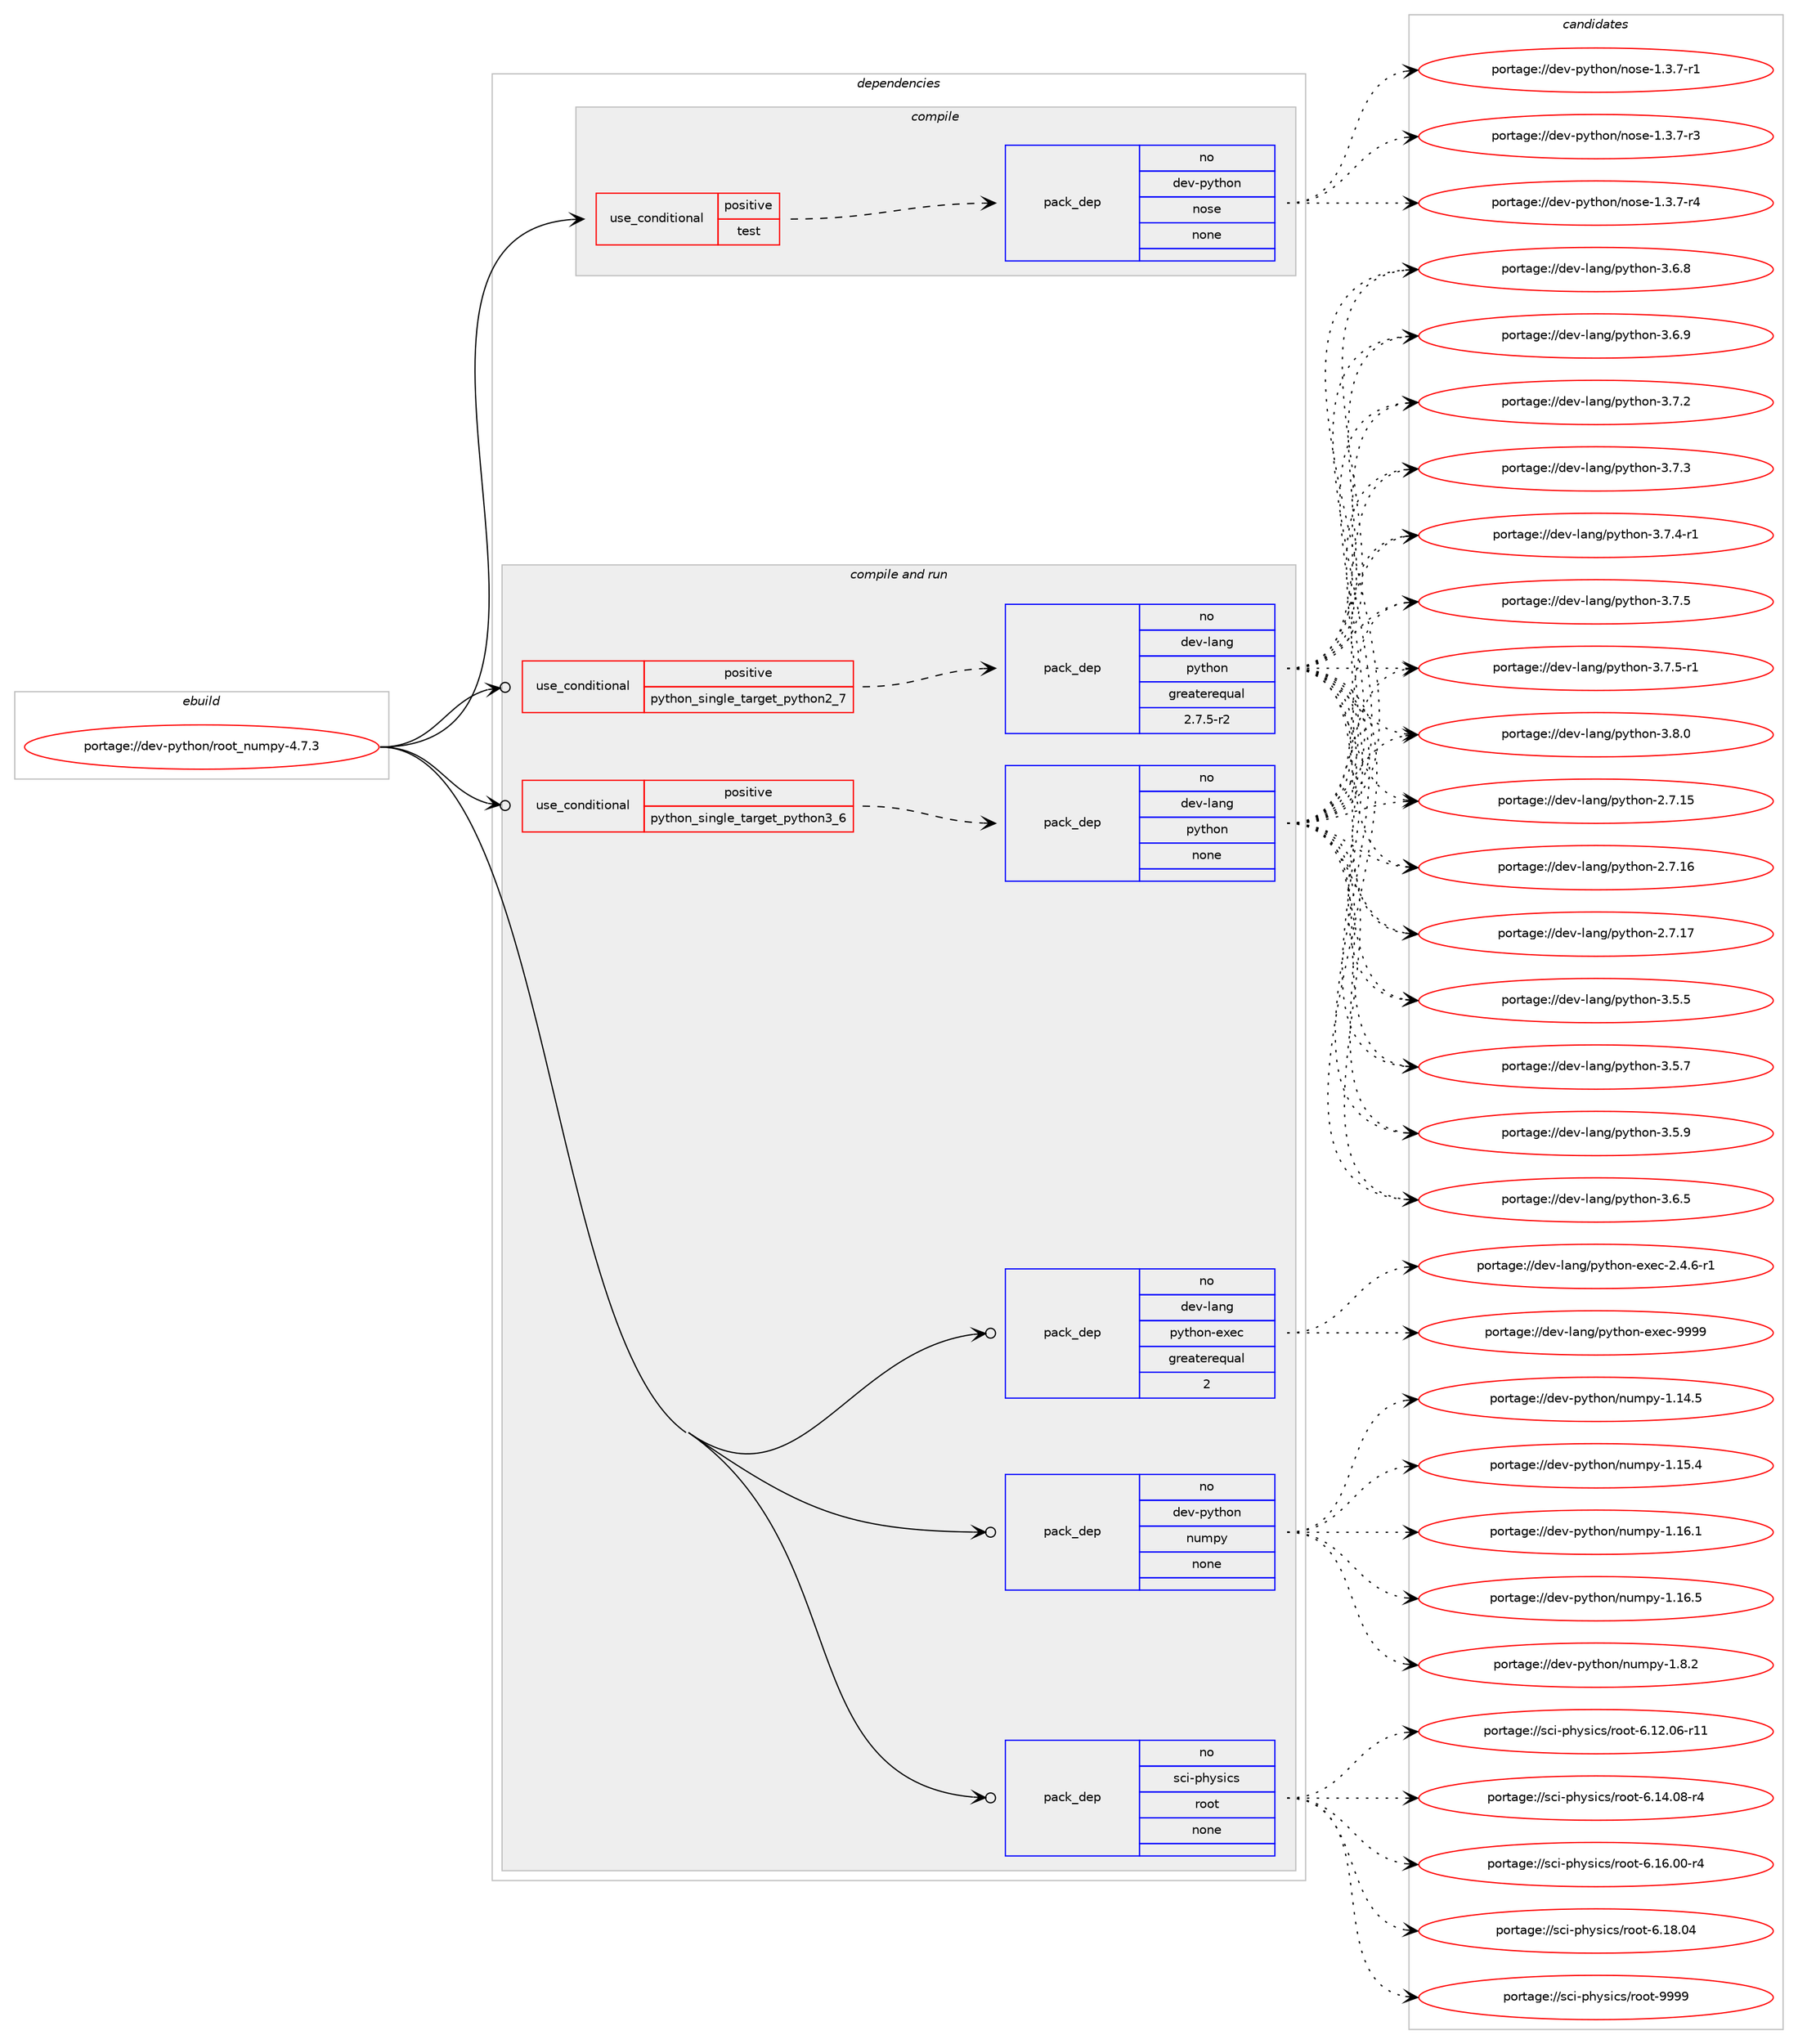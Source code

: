 digraph prolog {

# *************
# Graph options
# *************

newrank=true;
concentrate=true;
compound=true;
graph [rankdir=LR,fontname=Helvetica,fontsize=10,ranksep=1.5];#, ranksep=2.5, nodesep=0.2];
edge  [arrowhead=vee];
node  [fontname=Helvetica,fontsize=10];

# **********
# The ebuild
# **********

subgraph cluster_leftcol {
color=gray;
rank=same;
label=<<i>ebuild</i>>;
id [label="portage://dev-python/root_numpy-4.7.3", color=red, width=4, href="../dev-python/root_numpy-4.7.3.svg"];
}

# ****************
# The dependencies
# ****************

subgraph cluster_midcol {
color=gray;
label=<<i>dependencies</i>>;
subgraph cluster_compile {
fillcolor="#eeeeee";
style=filled;
label=<<i>compile</i>>;
subgraph cond38121 {
dependency170731 [label=<<TABLE BORDER="0" CELLBORDER="1" CELLSPACING="0" CELLPADDING="4"><TR><TD ROWSPAN="3" CELLPADDING="10">use_conditional</TD></TR><TR><TD>positive</TD></TR><TR><TD>test</TD></TR></TABLE>>, shape=none, color=red];
subgraph pack129207 {
dependency170732 [label=<<TABLE BORDER="0" CELLBORDER="1" CELLSPACING="0" CELLPADDING="4" WIDTH="220"><TR><TD ROWSPAN="6" CELLPADDING="30">pack_dep</TD></TR><TR><TD WIDTH="110">no</TD></TR><TR><TD>dev-python</TD></TR><TR><TD>nose</TD></TR><TR><TD>none</TD></TR><TR><TD></TD></TR></TABLE>>, shape=none, color=blue];
}
dependency170731:e -> dependency170732:w [weight=20,style="dashed",arrowhead="vee"];
}
id:e -> dependency170731:w [weight=20,style="solid",arrowhead="vee"];
}
subgraph cluster_compileandrun {
fillcolor="#eeeeee";
style=filled;
label=<<i>compile and run</i>>;
subgraph cond38122 {
dependency170733 [label=<<TABLE BORDER="0" CELLBORDER="1" CELLSPACING="0" CELLPADDING="4"><TR><TD ROWSPAN="3" CELLPADDING="10">use_conditional</TD></TR><TR><TD>positive</TD></TR><TR><TD>python_single_target_python2_7</TD></TR></TABLE>>, shape=none, color=red];
subgraph pack129208 {
dependency170734 [label=<<TABLE BORDER="0" CELLBORDER="1" CELLSPACING="0" CELLPADDING="4" WIDTH="220"><TR><TD ROWSPAN="6" CELLPADDING="30">pack_dep</TD></TR><TR><TD WIDTH="110">no</TD></TR><TR><TD>dev-lang</TD></TR><TR><TD>python</TD></TR><TR><TD>greaterequal</TD></TR><TR><TD>2.7.5-r2</TD></TR></TABLE>>, shape=none, color=blue];
}
dependency170733:e -> dependency170734:w [weight=20,style="dashed",arrowhead="vee"];
}
id:e -> dependency170733:w [weight=20,style="solid",arrowhead="odotvee"];
subgraph cond38123 {
dependency170735 [label=<<TABLE BORDER="0" CELLBORDER="1" CELLSPACING="0" CELLPADDING="4"><TR><TD ROWSPAN="3" CELLPADDING="10">use_conditional</TD></TR><TR><TD>positive</TD></TR><TR><TD>python_single_target_python3_6</TD></TR></TABLE>>, shape=none, color=red];
subgraph pack129209 {
dependency170736 [label=<<TABLE BORDER="0" CELLBORDER="1" CELLSPACING="0" CELLPADDING="4" WIDTH="220"><TR><TD ROWSPAN="6" CELLPADDING="30">pack_dep</TD></TR><TR><TD WIDTH="110">no</TD></TR><TR><TD>dev-lang</TD></TR><TR><TD>python</TD></TR><TR><TD>none</TD></TR><TR><TD></TD></TR></TABLE>>, shape=none, color=blue];
}
dependency170735:e -> dependency170736:w [weight=20,style="dashed",arrowhead="vee"];
}
id:e -> dependency170735:w [weight=20,style="solid",arrowhead="odotvee"];
subgraph pack129210 {
dependency170737 [label=<<TABLE BORDER="0" CELLBORDER="1" CELLSPACING="0" CELLPADDING="4" WIDTH="220"><TR><TD ROWSPAN="6" CELLPADDING="30">pack_dep</TD></TR><TR><TD WIDTH="110">no</TD></TR><TR><TD>dev-lang</TD></TR><TR><TD>python-exec</TD></TR><TR><TD>greaterequal</TD></TR><TR><TD>2</TD></TR></TABLE>>, shape=none, color=blue];
}
id:e -> dependency170737:w [weight=20,style="solid",arrowhead="odotvee"];
subgraph pack129211 {
dependency170738 [label=<<TABLE BORDER="0" CELLBORDER="1" CELLSPACING="0" CELLPADDING="4" WIDTH="220"><TR><TD ROWSPAN="6" CELLPADDING="30">pack_dep</TD></TR><TR><TD WIDTH="110">no</TD></TR><TR><TD>dev-python</TD></TR><TR><TD>numpy</TD></TR><TR><TD>none</TD></TR><TR><TD></TD></TR></TABLE>>, shape=none, color=blue];
}
id:e -> dependency170738:w [weight=20,style="solid",arrowhead="odotvee"];
subgraph pack129212 {
dependency170739 [label=<<TABLE BORDER="0" CELLBORDER="1" CELLSPACING="0" CELLPADDING="4" WIDTH="220"><TR><TD ROWSPAN="6" CELLPADDING="30">pack_dep</TD></TR><TR><TD WIDTH="110">no</TD></TR><TR><TD>sci-physics</TD></TR><TR><TD>root</TD></TR><TR><TD>none</TD></TR><TR><TD></TD></TR></TABLE>>, shape=none, color=blue];
}
id:e -> dependency170739:w [weight=20,style="solid",arrowhead="odotvee"];
}
subgraph cluster_run {
fillcolor="#eeeeee";
style=filled;
label=<<i>run</i>>;
}
}

# **************
# The candidates
# **************

subgraph cluster_choices {
rank=same;
color=gray;
label=<<i>candidates</i>>;

subgraph choice129207 {
color=black;
nodesep=1;
choiceportage10010111845112121116104111110471101111151014549465146554511449 [label="portage://dev-python/nose-1.3.7-r1", color=red, width=4,href="../dev-python/nose-1.3.7-r1.svg"];
choiceportage10010111845112121116104111110471101111151014549465146554511451 [label="portage://dev-python/nose-1.3.7-r3", color=red, width=4,href="../dev-python/nose-1.3.7-r3.svg"];
choiceportage10010111845112121116104111110471101111151014549465146554511452 [label="portage://dev-python/nose-1.3.7-r4", color=red, width=4,href="../dev-python/nose-1.3.7-r4.svg"];
dependency170732:e -> choiceportage10010111845112121116104111110471101111151014549465146554511449:w [style=dotted,weight="100"];
dependency170732:e -> choiceportage10010111845112121116104111110471101111151014549465146554511451:w [style=dotted,weight="100"];
dependency170732:e -> choiceportage10010111845112121116104111110471101111151014549465146554511452:w [style=dotted,weight="100"];
}
subgraph choice129208 {
color=black;
nodesep=1;
choiceportage10010111845108971101034711212111610411111045504655464953 [label="portage://dev-lang/python-2.7.15", color=red, width=4,href="../dev-lang/python-2.7.15.svg"];
choiceportage10010111845108971101034711212111610411111045504655464954 [label="portage://dev-lang/python-2.7.16", color=red, width=4,href="../dev-lang/python-2.7.16.svg"];
choiceportage10010111845108971101034711212111610411111045504655464955 [label="portage://dev-lang/python-2.7.17", color=red, width=4,href="../dev-lang/python-2.7.17.svg"];
choiceportage100101118451089711010347112121116104111110455146534653 [label="portage://dev-lang/python-3.5.5", color=red, width=4,href="../dev-lang/python-3.5.5.svg"];
choiceportage100101118451089711010347112121116104111110455146534655 [label="portage://dev-lang/python-3.5.7", color=red, width=4,href="../dev-lang/python-3.5.7.svg"];
choiceportage100101118451089711010347112121116104111110455146534657 [label="portage://dev-lang/python-3.5.9", color=red, width=4,href="../dev-lang/python-3.5.9.svg"];
choiceportage100101118451089711010347112121116104111110455146544653 [label="portage://dev-lang/python-3.6.5", color=red, width=4,href="../dev-lang/python-3.6.5.svg"];
choiceportage100101118451089711010347112121116104111110455146544656 [label="portage://dev-lang/python-3.6.8", color=red, width=4,href="../dev-lang/python-3.6.8.svg"];
choiceportage100101118451089711010347112121116104111110455146544657 [label="portage://dev-lang/python-3.6.9", color=red, width=4,href="../dev-lang/python-3.6.9.svg"];
choiceportage100101118451089711010347112121116104111110455146554650 [label="portage://dev-lang/python-3.7.2", color=red, width=4,href="../dev-lang/python-3.7.2.svg"];
choiceportage100101118451089711010347112121116104111110455146554651 [label="portage://dev-lang/python-3.7.3", color=red, width=4,href="../dev-lang/python-3.7.3.svg"];
choiceportage1001011184510897110103471121211161041111104551465546524511449 [label="portage://dev-lang/python-3.7.4-r1", color=red, width=4,href="../dev-lang/python-3.7.4-r1.svg"];
choiceportage100101118451089711010347112121116104111110455146554653 [label="portage://dev-lang/python-3.7.5", color=red, width=4,href="../dev-lang/python-3.7.5.svg"];
choiceportage1001011184510897110103471121211161041111104551465546534511449 [label="portage://dev-lang/python-3.7.5-r1", color=red, width=4,href="../dev-lang/python-3.7.5-r1.svg"];
choiceportage100101118451089711010347112121116104111110455146564648 [label="portage://dev-lang/python-3.8.0", color=red, width=4,href="../dev-lang/python-3.8.0.svg"];
dependency170734:e -> choiceportage10010111845108971101034711212111610411111045504655464953:w [style=dotted,weight="100"];
dependency170734:e -> choiceportage10010111845108971101034711212111610411111045504655464954:w [style=dotted,weight="100"];
dependency170734:e -> choiceportage10010111845108971101034711212111610411111045504655464955:w [style=dotted,weight="100"];
dependency170734:e -> choiceportage100101118451089711010347112121116104111110455146534653:w [style=dotted,weight="100"];
dependency170734:e -> choiceportage100101118451089711010347112121116104111110455146534655:w [style=dotted,weight="100"];
dependency170734:e -> choiceportage100101118451089711010347112121116104111110455146534657:w [style=dotted,weight="100"];
dependency170734:e -> choiceportage100101118451089711010347112121116104111110455146544653:w [style=dotted,weight="100"];
dependency170734:e -> choiceportage100101118451089711010347112121116104111110455146544656:w [style=dotted,weight="100"];
dependency170734:e -> choiceportage100101118451089711010347112121116104111110455146544657:w [style=dotted,weight="100"];
dependency170734:e -> choiceportage100101118451089711010347112121116104111110455146554650:w [style=dotted,weight="100"];
dependency170734:e -> choiceportage100101118451089711010347112121116104111110455146554651:w [style=dotted,weight="100"];
dependency170734:e -> choiceportage1001011184510897110103471121211161041111104551465546524511449:w [style=dotted,weight="100"];
dependency170734:e -> choiceportage100101118451089711010347112121116104111110455146554653:w [style=dotted,weight="100"];
dependency170734:e -> choiceportage1001011184510897110103471121211161041111104551465546534511449:w [style=dotted,weight="100"];
dependency170734:e -> choiceportage100101118451089711010347112121116104111110455146564648:w [style=dotted,weight="100"];
}
subgraph choice129209 {
color=black;
nodesep=1;
choiceportage10010111845108971101034711212111610411111045504655464953 [label="portage://dev-lang/python-2.7.15", color=red, width=4,href="../dev-lang/python-2.7.15.svg"];
choiceportage10010111845108971101034711212111610411111045504655464954 [label="portage://dev-lang/python-2.7.16", color=red, width=4,href="../dev-lang/python-2.7.16.svg"];
choiceportage10010111845108971101034711212111610411111045504655464955 [label="portage://dev-lang/python-2.7.17", color=red, width=4,href="../dev-lang/python-2.7.17.svg"];
choiceportage100101118451089711010347112121116104111110455146534653 [label="portage://dev-lang/python-3.5.5", color=red, width=4,href="../dev-lang/python-3.5.5.svg"];
choiceportage100101118451089711010347112121116104111110455146534655 [label="portage://dev-lang/python-3.5.7", color=red, width=4,href="../dev-lang/python-3.5.7.svg"];
choiceportage100101118451089711010347112121116104111110455146534657 [label="portage://dev-lang/python-3.5.9", color=red, width=4,href="../dev-lang/python-3.5.9.svg"];
choiceportage100101118451089711010347112121116104111110455146544653 [label="portage://dev-lang/python-3.6.5", color=red, width=4,href="../dev-lang/python-3.6.5.svg"];
choiceportage100101118451089711010347112121116104111110455146544656 [label="portage://dev-lang/python-3.6.8", color=red, width=4,href="../dev-lang/python-3.6.8.svg"];
choiceportage100101118451089711010347112121116104111110455146544657 [label="portage://dev-lang/python-3.6.9", color=red, width=4,href="../dev-lang/python-3.6.9.svg"];
choiceportage100101118451089711010347112121116104111110455146554650 [label="portage://dev-lang/python-3.7.2", color=red, width=4,href="../dev-lang/python-3.7.2.svg"];
choiceportage100101118451089711010347112121116104111110455146554651 [label="portage://dev-lang/python-3.7.3", color=red, width=4,href="../dev-lang/python-3.7.3.svg"];
choiceportage1001011184510897110103471121211161041111104551465546524511449 [label="portage://dev-lang/python-3.7.4-r1", color=red, width=4,href="../dev-lang/python-3.7.4-r1.svg"];
choiceportage100101118451089711010347112121116104111110455146554653 [label="portage://dev-lang/python-3.7.5", color=red, width=4,href="../dev-lang/python-3.7.5.svg"];
choiceportage1001011184510897110103471121211161041111104551465546534511449 [label="portage://dev-lang/python-3.7.5-r1", color=red, width=4,href="../dev-lang/python-3.7.5-r1.svg"];
choiceportage100101118451089711010347112121116104111110455146564648 [label="portage://dev-lang/python-3.8.0", color=red, width=4,href="../dev-lang/python-3.8.0.svg"];
dependency170736:e -> choiceportage10010111845108971101034711212111610411111045504655464953:w [style=dotted,weight="100"];
dependency170736:e -> choiceportage10010111845108971101034711212111610411111045504655464954:w [style=dotted,weight="100"];
dependency170736:e -> choiceportage10010111845108971101034711212111610411111045504655464955:w [style=dotted,weight="100"];
dependency170736:e -> choiceportage100101118451089711010347112121116104111110455146534653:w [style=dotted,weight="100"];
dependency170736:e -> choiceportage100101118451089711010347112121116104111110455146534655:w [style=dotted,weight="100"];
dependency170736:e -> choiceportage100101118451089711010347112121116104111110455146534657:w [style=dotted,weight="100"];
dependency170736:e -> choiceportage100101118451089711010347112121116104111110455146544653:w [style=dotted,weight="100"];
dependency170736:e -> choiceportage100101118451089711010347112121116104111110455146544656:w [style=dotted,weight="100"];
dependency170736:e -> choiceportage100101118451089711010347112121116104111110455146544657:w [style=dotted,weight="100"];
dependency170736:e -> choiceportage100101118451089711010347112121116104111110455146554650:w [style=dotted,weight="100"];
dependency170736:e -> choiceportage100101118451089711010347112121116104111110455146554651:w [style=dotted,weight="100"];
dependency170736:e -> choiceportage1001011184510897110103471121211161041111104551465546524511449:w [style=dotted,weight="100"];
dependency170736:e -> choiceportage100101118451089711010347112121116104111110455146554653:w [style=dotted,weight="100"];
dependency170736:e -> choiceportage1001011184510897110103471121211161041111104551465546534511449:w [style=dotted,weight="100"];
dependency170736:e -> choiceportage100101118451089711010347112121116104111110455146564648:w [style=dotted,weight="100"];
}
subgraph choice129210 {
color=black;
nodesep=1;
choiceportage10010111845108971101034711212111610411111045101120101994550465246544511449 [label="portage://dev-lang/python-exec-2.4.6-r1", color=red, width=4,href="../dev-lang/python-exec-2.4.6-r1.svg"];
choiceportage10010111845108971101034711212111610411111045101120101994557575757 [label="portage://dev-lang/python-exec-9999", color=red, width=4,href="../dev-lang/python-exec-9999.svg"];
dependency170737:e -> choiceportage10010111845108971101034711212111610411111045101120101994550465246544511449:w [style=dotted,weight="100"];
dependency170737:e -> choiceportage10010111845108971101034711212111610411111045101120101994557575757:w [style=dotted,weight="100"];
}
subgraph choice129211 {
color=black;
nodesep=1;
choiceportage100101118451121211161041111104711011710911212145494649524653 [label="portage://dev-python/numpy-1.14.5", color=red, width=4,href="../dev-python/numpy-1.14.5.svg"];
choiceportage100101118451121211161041111104711011710911212145494649534652 [label="portage://dev-python/numpy-1.15.4", color=red, width=4,href="../dev-python/numpy-1.15.4.svg"];
choiceportage100101118451121211161041111104711011710911212145494649544649 [label="portage://dev-python/numpy-1.16.1", color=red, width=4,href="../dev-python/numpy-1.16.1.svg"];
choiceportage100101118451121211161041111104711011710911212145494649544653 [label="portage://dev-python/numpy-1.16.5", color=red, width=4,href="../dev-python/numpy-1.16.5.svg"];
choiceportage1001011184511212111610411111047110117109112121454946564650 [label="portage://dev-python/numpy-1.8.2", color=red, width=4,href="../dev-python/numpy-1.8.2.svg"];
dependency170738:e -> choiceportage100101118451121211161041111104711011710911212145494649524653:w [style=dotted,weight="100"];
dependency170738:e -> choiceportage100101118451121211161041111104711011710911212145494649534652:w [style=dotted,weight="100"];
dependency170738:e -> choiceportage100101118451121211161041111104711011710911212145494649544649:w [style=dotted,weight="100"];
dependency170738:e -> choiceportage100101118451121211161041111104711011710911212145494649544653:w [style=dotted,weight="100"];
dependency170738:e -> choiceportage1001011184511212111610411111047110117109112121454946564650:w [style=dotted,weight="100"];
}
subgraph choice129212 {
color=black;
nodesep=1;
choiceportage115991054511210412111510599115471141111111164554464950464854451144949 [label="portage://sci-physics/root-6.12.06-r11", color=red, width=4,href="../sci-physics/root-6.12.06-r11.svg"];
choiceportage1159910545112104121115105991154711411111111645544649524648564511452 [label="portage://sci-physics/root-6.14.08-r4", color=red, width=4,href="../sci-physics/root-6.14.08-r4.svg"];
choiceportage1159910545112104121115105991154711411111111645544649544648484511452 [label="portage://sci-physics/root-6.16.00-r4", color=red, width=4,href="../sci-physics/root-6.16.00-r4.svg"];
choiceportage115991054511210412111510599115471141111111164554464956464852 [label="portage://sci-physics/root-6.18.04", color=red, width=4,href="../sci-physics/root-6.18.04.svg"];
choiceportage115991054511210412111510599115471141111111164557575757 [label="portage://sci-physics/root-9999", color=red, width=4,href="../sci-physics/root-9999.svg"];
dependency170739:e -> choiceportage115991054511210412111510599115471141111111164554464950464854451144949:w [style=dotted,weight="100"];
dependency170739:e -> choiceportage1159910545112104121115105991154711411111111645544649524648564511452:w [style=dotted,weight="100"];
dependency170739:e -> choiceportage1159910545112104121115105991154711411111111645544649544648484511452:w [style=dotted,weight="100"];
dependency170739:e -> choiceportage115991054511210412111510599115471141111111164554464956464852:w [style=dotted,weight="100"];
dependency170739:e -> choiceportage115991054511210412111510599115471141111111164557575757:w [style=dotted,weight="100"];
}
}

}
